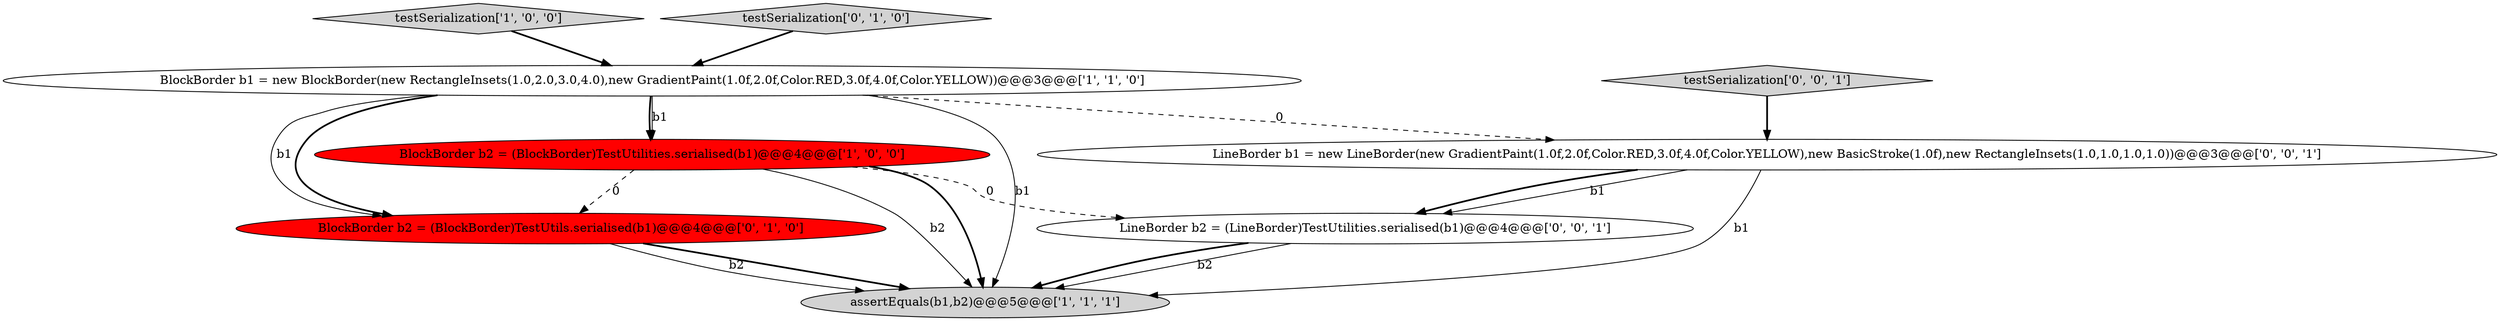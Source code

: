 digraph {
0 [style = filled, label = "BlockBorder b2 = (BlockBorder)TestUtilities.serialised(b1)@@@4@@@['1', '0', '0']", fillcolor = red, shape = ellipse image = "AAA1AAABBB1BBB"];
1 [style = filled, label = "testSerialization['1', '0', '0']", fillcolor = lightgray, shape = diamond image = "AAA0AAABBB1BBB"];
2 [style = filled, label = "BlockBorder b1 = new BlockBorder(new RectangleInsets(1.0,2.0,3.0,4.0),new GradientPaint(1.0f,2.0f,Color.RED,3.0f,4.0f,Color.YELLOW))@@@3@@@['1', '1', '0']", fillcolor = white, shape = ellipse image = "AAA0AAABBB1BBB"];
6 [style = filled, label = "testSerialization['0', '0', '1']", fillcolor = lightgray, shape = diamond image = "AAA0AAABBB3BBB"];
3 [style = filled, label = "assertEquals(b1,b2)@@@5@@@['1', '1', '1']", fillcolor = lightgray, shape = ellipse image = "AAA0AAABBB1BBB"];
7 [style = filled, label = "LineBorder b2 = (LineBorder)TestUtilities.serialised(b1)@@@4@@@['0', '0', '1']", fillcolor = white, shape = ellipse image = "AAA0AAABBB3BBB"];
5 [style = filled, label = "testSerialization['0', '1', '0']", fillcolor = lightgray, shape = diamond image = "AAA0AAABBB2BBB"];
4 [style = filled, label = "BlockBorder b2 = (BlockBorder)TestUtils.serialised(b1)@@@4@@@['0', '1', '0']", fillcolor = red, shape = ellipse image = "AAA1AAABBB2BBB"];
8 [style = filled, label = "LineBorder b1 = new LineBorder(new GradientPaint(1.0f,2.0f,Color.RED,3.0f,4.0f,Color.YELLOW),new BasicStroke(1.0f),new RectangleInsets(1.0,1.0,1.0,1.0))@@@3@@@['0', '0', '1']", fillcolor = white, shape = ellipse image = "AAA0AAABBB3BBB"];
8->7 [style = solid, label="b1"];
0->3 [style = bold, label=""];
6->8 [style = bold, label=""];
4->3 [style = bold, label=""];
4->3 [style = solid, label="b2"];
5->2 [style = bold, label=""];
0->3 [style = solid, label="b2"];
7->3 [style = solid, label="b2"];
2->0 [style = bold, label=""];
1->2 [style = bold, label=""];
7->3 [style = bold, label=""];
0->4 [style = dashed, label="0"];
8->3 [style = solid, label="b1"];
0->7 [style = dashed, label="0"];
2->4 [style = bold, label=""];
2->8 [style = dashed, label="0"];
2->4 [style = solid, label="b1"];
8->7 [style = bold, label=""];
2->0 [style = solid, label="b1"];
2->3 [style = solid, label="b1"];
}
